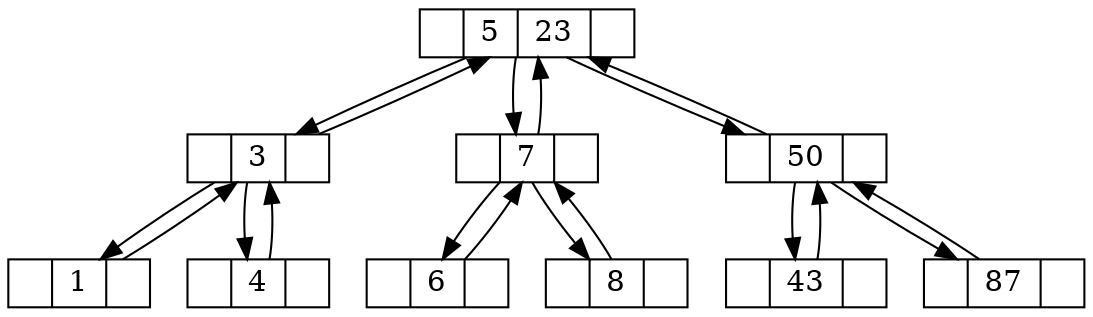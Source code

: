 digraph BTree {
	node [shape=record, height=.1];

	node0 [label="|5|23|"];
	node0 -> node1;
	node1 -> node0;
	node0 -> node2;
	node2 -> node0;
	node0 -> node3;
	node3 -> node0;
	node1 [label="|3|"];
	node1 -> node4;
	node4 -> node1;
	node1 -> node5;
	node5 -> node1;
	node2 [label="|7|"];
	node2 -> node6;
	node6 -> node2;
	node2 -> node7;
	node7 -> node2;
	node3 [label="|50|"];
	node3 -> node8;
	node8 -> node3;
	node3 -> node9;
	node9 -> node3;
	node4 [label="|1|"];
	node5 [label="|4|"];
	node6 [label="|6|"];
	node7 [label="|8|"];
	node8 [label="|43|"];
	node9 [label="|87|"];
}
